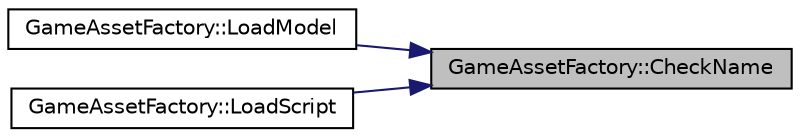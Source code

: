 digraph "GameAssetFactory::CheckName"
{
 // LATEX_PDF_SIZE
  edge [fontname="Helvetica",fontsize="10",labelfontname="Helvetica",labelfontsize="10"];
  node [fontname="Helvetica",fontsize="10",shape=record];
  rankdir="RL";
  Node1 [label="GameAssetFactory::CheckName",height=0.2,width=0.4,color="black", fillcolor="grey75", style="filled", fontcolor="black",tooltip="cheks whether a storage key already has an asset"];
  Node1 -> Node2 [dir="back",color="midnightblue",fontsize="10",style="solid",fontname="Helvetica"];
  Node2 [label="GameAssetFactory::LoadModel",height=0.2,width=0.4,color="black", fillcolor="white", style="filled",URL="$class_game_asset_factory.html#a600fdd1743ea868685308fa6a3346766",tooltip="loads in a model"];
  Node1 -> Node3 [dir="back",color="midnightblue",fontsize="10",style="solid",fontname="Helvetica"];
  Node3 [label="GameAssetFactory::LoadScript",height=0.2,width=0.4,color="black", fillcolor="white", style="filled",URL="$class_game_asset_factory.html#a160a1b5e19cf5cda5cf41b5c35f0aafd",tooltip="loads in a script"];
}
